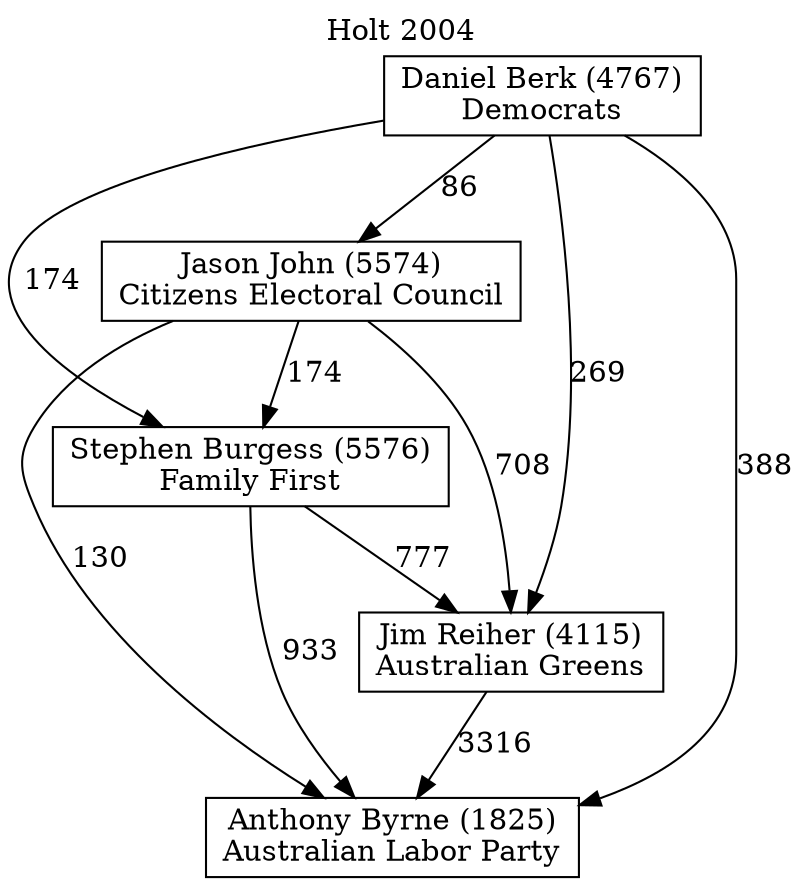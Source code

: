 // House preference flow
digraph "Anthony Byrne (1825)_Holt_2004" {
	graph [label="Holt 2004" labelloc=t mclimit=10]
	node [shape=box]
	"Anthony Byrne (1825)" [label="Anthony Byrne (1825)
Australian Labor Party"]
	"Jim Reiher (4115)" [label="Jim Reiher (4115)
Australian Greens"]
	"Stephen Burgess (5576)" [label="Stephen Burgess (5576)
Family First"]
	"Jason John (5574)" [label="Jason John (5574)
Citizens Electoral Council"]
	"Daniel Berk (4767)" [label="Daniel Berk (4767)
Democrats"]
	"Jim Reiher (4115)" -> "Anthony Byrne (1825)" [label=3316]
	"Stephen Burgess (5576)" -> "Jim Reiher (4115)" [label=777]
	"Jason John (5574)" -> "Stephen Burgess (5576)" [label=174]
	"Daniel Berk (4767)" -> "Jason John (5574)" [label=86]
	"Stephen Burgess (5576)" -> "Anthony Byrne (1825)" [label=933]
	"Jason John (5574)" -> "Anthony Byrne (1825)" [label=130]
	"Daniel Berk (4767)" -> "Anthony Byrne (1825)" [label=388]
	"Daniel Berk (4767)" -> "Stephen Burgess (5576)" [label=174]
	"Jason John (5574)" -> "Jim Reiher (4115)" [label=708]
	"Daniel Berk (4767)" -> "Jim Reiher (4115)" [label=269]
}
